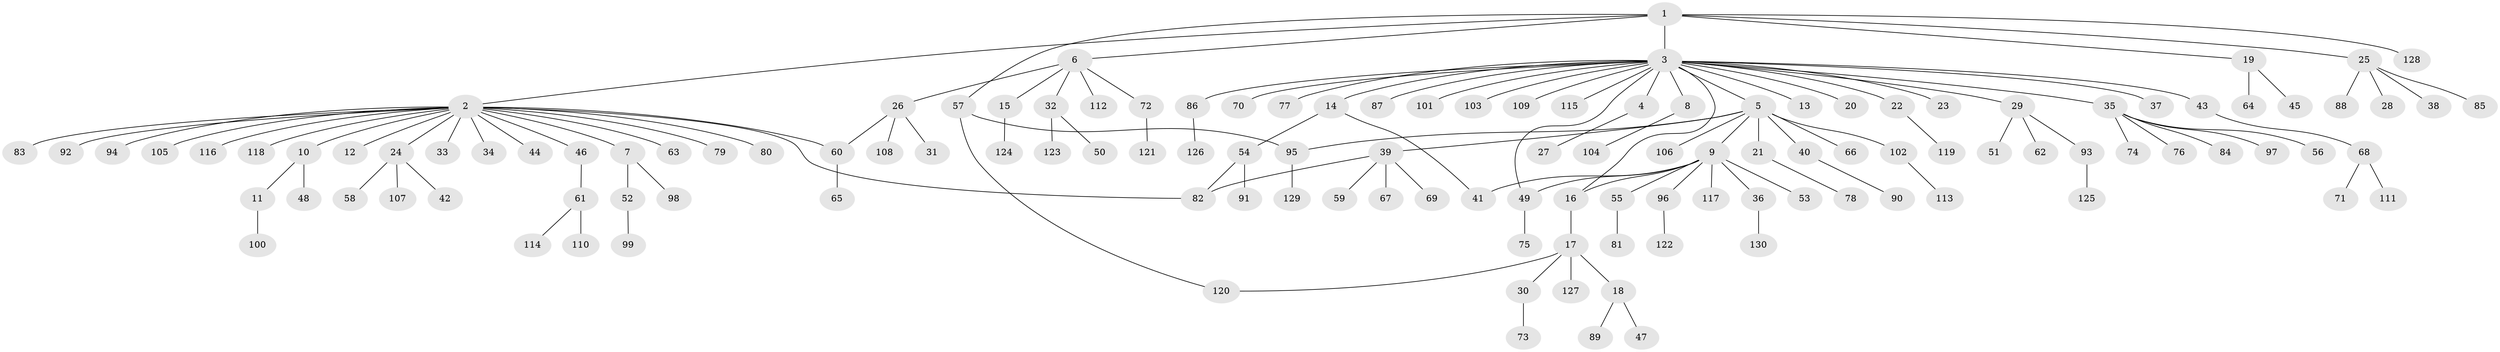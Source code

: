 // Generated by graph-tools (version 1.1) at 2025/11/02/27/25 16:11:13]
// undirected, 130 vertices, 137 edges
graph export_dot {
graph [start="1"]
  node [color=gray90,style=filled];
  1;
  2;
  3;
  4;
  5;
  6;
  7;
  8;
  9;
  10;
  11;
  12;
  13;
  14;
  15;
  16;
  17;
  18;
  19;
  20;
  21;
  22;
  23;
  24;
  25;
  26;
  27;
  28;
  29;
  30;
  31;
  32;
  33;
  34;
  35;
  36;
  37;
  38;
  39;
  40;
  41;
  42;
  43;
  44;
  45;
  46;
  47;
  48;
  49;
  50;
  51;
  52;
  53;
  54;
  55;
  56;
  57;
  58;
  59;
  60;
  61;
  62;
  63;
  64;
  65;
  66;
  67;
  68;
  69;
  70;
  71;
  72;
  73;
  74;
  75;
  76;
  77;
  78;
  79;
  80;
  81;
  82;
  83;
  84;
  85;
  86;
  87;
  88;
  89;
  90;
  91;
  92;
  93;
  94;
  95;
  96;
  97;
  98;
  99;
  100;
  101;
  102;
  103;
  104;
  105;
  106;
  107;
  108;
  109;
  110;
  111;
  112;
  113;
  114;
  115;
  116;
  117;
  118;
  119;
  120;
  121;
  122;
  123;
  124;
  125;
  126;
  127;
  128;
  129;
  130;
  1 -- 2;
  1 -- 3;
  1 -- 6;
  1 -- 19;
  1 -- 25;
  1 -- 57;
  1 -- 128;
  2 -- 7;
  2 -- 10;
  2 -- 12;
  2 -- 24;
  2 -- 33;
  2 -- 34;
  2 -- 44;
  2 -- 46;
  2 -- 60;
  2 -- 63;
  2 -- 79;
  2 -- 80;
  2 -- 82;
  2 -- 83;
  2 -- 92;
  2 -- 94;
  2 -- 105;
  2 -- 116;
  2 -- 118;
  3 -- 4;
  3 -- 5;
  3 -- 8;
  3 -- 13;
  3 -- 14;
  3 -- 16;
  3 -- 20;
  3 -- 22;
  3 -- 23;
  3 -- 29;
  3 -- 35;
  3 -- 37;
  3 -- 43;
  3 -- 49;
  3 -- 70;
  3 -- 77;
  3 -- 86;
  3 -- 87;
  3 -- 101;
  3 -- 103;
  3 -- 109;
  3 -- 115;
  4 -- 27;
  5 -- 9;
  5 -- 21;
  5 -- 39;
  5 -- 40;
  5 -- 66;
  5 -- 95;
  5 -- 102;
  5 -- 106;
  6 -- 15;
  6 -- 26;
  6 -- 32;
  6 -- 72;
  6 -- 112;
  7 -- 52;
  7 -- 98;
  8 -- 104;
  9 -- 16;
  9 -- 36;
  9 -- 41;
  9 -- 49;
  9 -- 53;
  9 -- 55;
  9 -- 96;
  9 -- 117;
  10 -- 11;
  10 -- 48;
  11 -- 100;
  14 -- 41;
  14 -- 54;
  15 -- 124;
  16 -- 17;
  17 -- 18;
  17 -- 30;
  17 -- 120;
  17 -- 127;
  18 -- 47;
  18 -- 89;
  19 -- 45;
  19 -- 64;
  21 -- 78;
  22 -- 119;
  24 -- 42;
  24 -- 58;
  24 -- 107;
  25 -- 28;
  25 -- 38;
  25 -- 85;
  25 -- 88;
  26 -- 31;
  26 -- 60;
  26 -- 108;
  29 -- 51;
  29 -- 62;
  29 -- 93;
  30 -- 73;
  32 -- 50;
  32 -- 123;
  35 -- 56;
  35 -- 74;
  35 -- 76;
  35 -- 84;
  35 -- 97;
  36 -- 130;
  39 -- 59;
  39 -- 67;
  39 -- 69;
  39 -- 82;
  40 -- 90;
  43 -- 68;
  46 -- 61;
  49 -- 75;
  52 -- 99;
  54 -- 82;
  54 -- 91;
  55 -- 81;
  57 -- 95;
  57 -- 120;
  60 -- 65;
  61 -- 110;
  61 -- 114;
  68 -- 71;
  68 -- 111;
  72 -- 121;
  86 -- 126;
  93 -- 125;
  95 -- 129;
  96 -- 122;
  102 -- 113;
}
